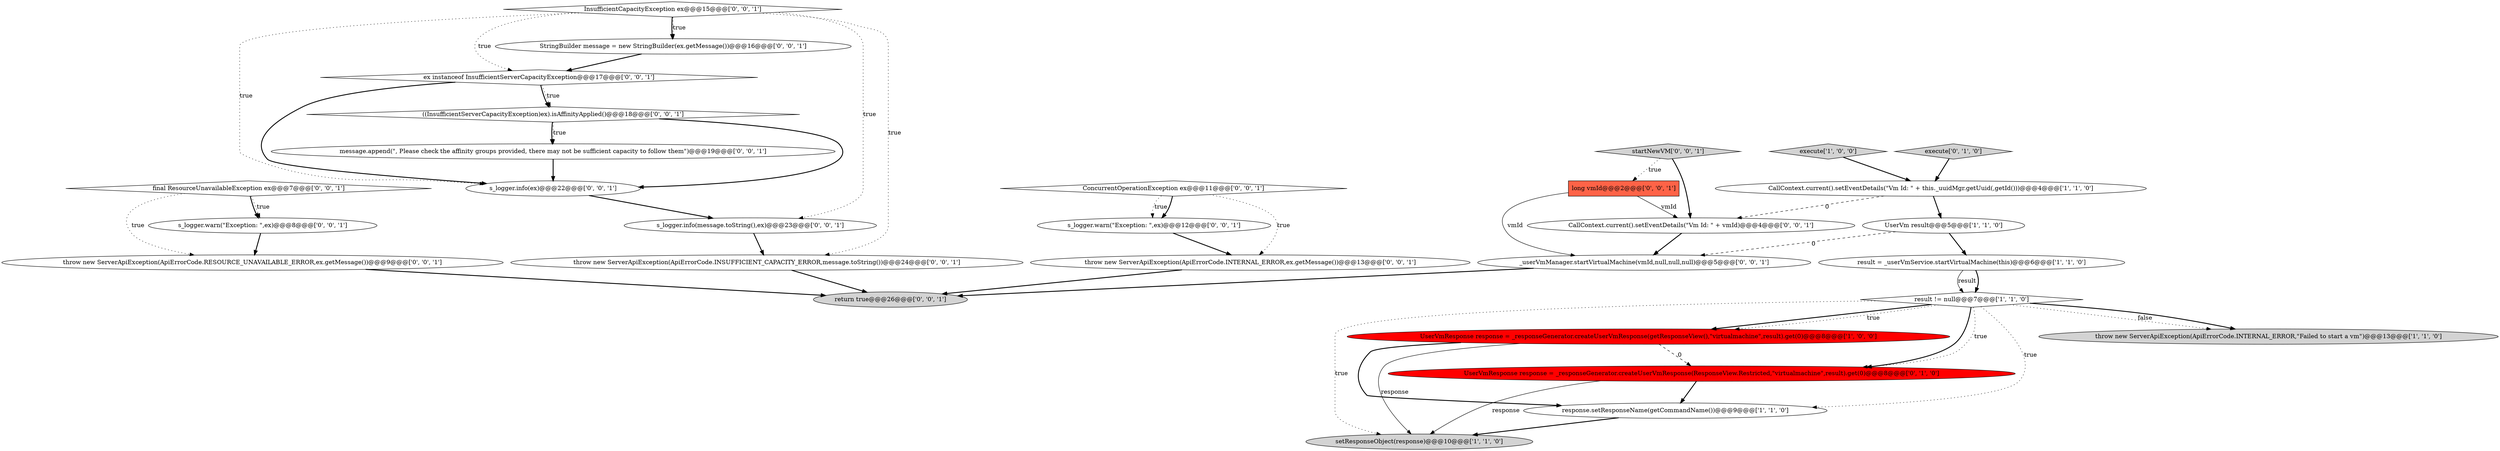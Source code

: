 digraph {
19 [style = filled, label = "s_logger.warn(\"Exception: \",ex)@@@8@@@['0', '0', '1']", fillcolor = white, shape = ellipse image = "AAA0AAABBB3BBB"];
2 [style = filled, label = "result != null@@@7@@@['1', '1', '0']", fillcolor = white, shape = diamond image = "AAA0AAABBB1BBB"];
4 [style = filled, label = "UserVmResponse response = _responseGenerator.createUserVmResponse(getResponseView(),\"virtualmachine\",result).get(0)@@@8@@@['1', '0', '0']", fillcolor = red, shape = ellipse image = "AAA1AAABBB1BBB"];
3 [style = filled, label = "UserVm result@@@5@@@['1', '1', '0']", fillcolor = white, shape = ellipse image = "AAA0AAABBB1BBB"];
24 [style = filled, label = "throw new ServerApiException(ApiErrorCode.INSUFFICIENT_CAPACITY_ERROR,message.toString())@@@24@@@['0', '0', '1']", fillcolor = white, shape = ellipse image = "AAA0AAABBB3BBB"];
23 [style = filled, label = "s_logger.info(message.toString(),ex)@@@23@@@['0', '0', '1']", fillcolor = white, shape = ellipse image = "AAA0AAABBB3BBB"];
11 [style = filled, label = "throw new ServerApiException(ApiErrorCode.INTERNAL_ERROR,ex.getMessage())@@@13@@@['0', '0', '1']", fillcolor = white, shape = ellipse image = "AAA0AAABBB3BBB"];
7 [style = filled, label = "result = _userVmService.startVirtualMachine(this)@@@6@@@['1', '1', '0']", fillcolor = white, shape = ellipse image = "AAA0AAABBB1BBB"];
26 [style = filled, label = "((InsufficientServerCapacityException)ex).isAffinityApplied()@@@18@@@['0', '0', '1']", fillcolor = white, shape = diamond image = "AAA0AAABBB3BBB"];
13 [style = filled, label = "startNewVM['0', '0', '1']", fillcolor = lightgray, shape = diamond image = "AAA0AAABBB3BBB"];
21 [style = filled, label = "throw new ServerApiException(ApiErrorCode.RESOURCE_UNAVAILABLE_ERROR,ex.getMessage())@@@9@@@['0', '0', '1']", fillcolor = white, shape = ellipse image = "AAA0AAABBB3BBB"];
0 [style = filled, label = "CallContext.current().setEventDetails(\"Vm Id: \" + this._uuidMgr.getUuid(,getId()))@@@4@@@['1', '1', '0']", fillcolor = white, shape = ellipse image = "AAA0AAABBB1BBB"];
14 [style = filled, label = "message.append(\", Please check the affinity groups provided, there may not be sufficient capacity to follow them\")@@@19@@@['0', '0', '1']", fillcolor = white, shape = ellipse image = "AAA0AAABBB3BBB"];
25 [style = filled, label = "_userVmManager.startVirtualMachine(vmId,null,null,null)@@@5@@@['0', '0', '1']", fillcolor = white, shape = ellipse image = "AAA0AAABBB3BBB"];
9 [style = filled, label = "UserVmResponse response = _responseGenerator.createUserVmResponse(ResponseView.Restricted,\"virtualmachine\",result).get(0)@@@8@@@['0', '1', '0']", fillcolor = red, shape = ellipse image = "AAA1AAABBB2BBB"];
27 [style = filled, label = "ConcurrentOperationException ex@@@11@@@['0', '0', '1']", fillcolor = white, shape = diamond image = "AAA0AAABBB3BBB"];
17 [style = filled, label = "CallContext.current().setEventDetails(\"Vm Id: \" + vmId)@@@4@@@['0', '0', '1']", fillcolor = white, shape = ellipse image = "AAA0AAABBB3BBB"];
15 [style = filled, label = "long vmId@@@2@@@['0', '0', '1']", fillcolor = tomato, shape = box image = "AAA0AAABBB3BBB"];
22 [style = filled, label = "final ResourceUnavailableException ex@@@7@@@['0', '0', '1']", fillcolor = white, shape = diamond image = "AAA0AAABBB3BBB"];
6 [style = filled, label = "execute['1', '0', '0']", fillcolor = lightgray, shape = diamond image = "AAA0AAABBB1BBB"];
28 [style = filled, label = "StringBuilder message = new StringBuilder(ex.getMessage())@@@16@@@['0', '0', '1']", fillcolor = white, shape = ellipse image = "AAA0AAABBB3BBB"];
16 [style = filled, label = "return true@@@26@@@['0', '0', '1']", fillcolor = lightgray, shape = ellipse image = "AAA0AAABBB3BBB"];
18 [style = filled, label = "s_logger.info(ex)@@@22@@@['0', '0', '1']", fillcolor = white, shape = ellipse image = "AAA0AAABBB3BBB"];
10 [style = filled, label = "execute['0', '1', '0']", fillcolor = lightgray, shape = diamond image = "AAA0AAABBB2BBB"];
1 [style = filled, label = "setResponseObject(response)@@@10@@@['1', '1', '0']", fillcolor = lightgray, shape = ellipse image = "AAA0AAABBB1BBB"];
5 [style = filled, label = "response.setResponseName(getCommandName())@@@9@@@['1', '1', '0']", fillcolor = white, shape = ellipse image = "AAA0AAABBB1BBB"];
29 [style = filled, label = "s_logger.warn(\"Exception: \",ex)@@@12@@@['0', '0', '1']", fillcolor = white, shape = ellipse image = "AAA0AAABBB3BBB"];
8 [style = filled, label = "throw new ServerApiException(ApiErrorCode.INTERNAL_ERROR,\"Failed to start a vm\")@@@13@@@['1', '1', '0']", fillcolor = lightgray, shape = ellipse image = "AAA0AAABBB1BBB"];
20 [style = filled, label = "ex instanceof InsufficientServerCapacityException@@@17@@@['0', '0', '1']", fillcolor = white, shape = diamond image = "AAA0AAABBB3BBB"];
12 [style = filled, label = "InsufficientCapacityException ex@@@15@@@['0', '0', '1']", fillcolor = white, shape = diamond image = "AAA0AAABBB3BBB"];
0->3 [style = bold, label=""];
11->16 [style = bold, label=""];
17->25 [style = bold, label=""];
22->21 [style = dotted, label="true"];
22->19 [style = dotted, label="true"];
3->25 [style = dashed, label="0"];
12->28 [style = bold, label=""];
18->23 [style = bold, label=""];
12->23 [style = dotted, label="true"];
22->19 [style = bold, label=""];
28->20 [style = bold, label=""];
15->17 [style = solid, label="vmId"];
20->26 [style = bold, label=""];
20->26 [style = dotted, label="true"];
9->1 [style = solid, label="response"];
26->14 [style = bold, label=""];
6->0 [style = bold, label=""];
12->18 [style = dotted, label="true"];
2->9 [style = bold, label=""];
25->16 [style = bold, label=""];
2->4 [style = bold, label=""];
15->25 [style = solid, label="vmId"];
0->17 [style = dashed, label="0"];
27->11 [style = dotted, label="true"];
12->28 [style = dotted, label="true"];
20->18 [style = bold, label=""];
24->16 [style = bold, label=""];
5->1 [style = bold, label=""];
13->17 [style = bold, label=""];
4->9 [style = dashed, label="0"];
23->24 [style = bold, label=""];
12->20 [style = dotted, label="true"];
2->9 [style = dotted, label="true"];
3->7 [style = bold, label=""];
27->29 [style = dotted, label="true"];
2->1 [style = dotted, label="true"];
7->2 [style = bold, label=""];
26->14 [style = dotted, label="true"];
10->0 [style = bold, label=""];
2->4 [style = dotted, label="true"];
12->24 [style = dotted, label="true"];
2->8 [style = dotted, label="false"];
9->5 [style = bold, label=""];
21->16 [style = bold, label=""];
14->18 [style = bold, label=""];
13->15 [style = dotted, label="true"];
27->29 [style = bold, label=""];
2->5 [style = dotted, label="true"];
7->2 [style = solid, label="result"];
4->5 [style = bold, label=""];
29->11 [style = bold, label=""];
2->8 [style = bold, label=""];
26->18 [style = bold, label=""];
4->1 [style = solid, label="response"];
19->21 [style = bold, label=""];
}
